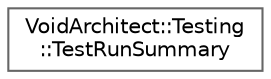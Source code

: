 digraph "Graphical Class Hierarchy"
{
 // LATEX_PDF_SIZE
  bgcolor="transparent";
  edge [fontname=Helvetica,fontsize=10,labelfontname=Helvetica,labelfontsize=10];
  node [fontname=Helvetica,fontsize=10,shape=box,height=0.2,width=0.4];
  rankdir="LR";
  Node0 [id="Node000000",label="VoidArchitect::Testing\l::TestRunSummary",height=0.2,width=0.4,color="grey40", fillcolor="white", style="filled",URL="$struct_void_architect_1_1_testing_1_1_test_run_summary.html",tooltip="Summary of test run results."];
}
